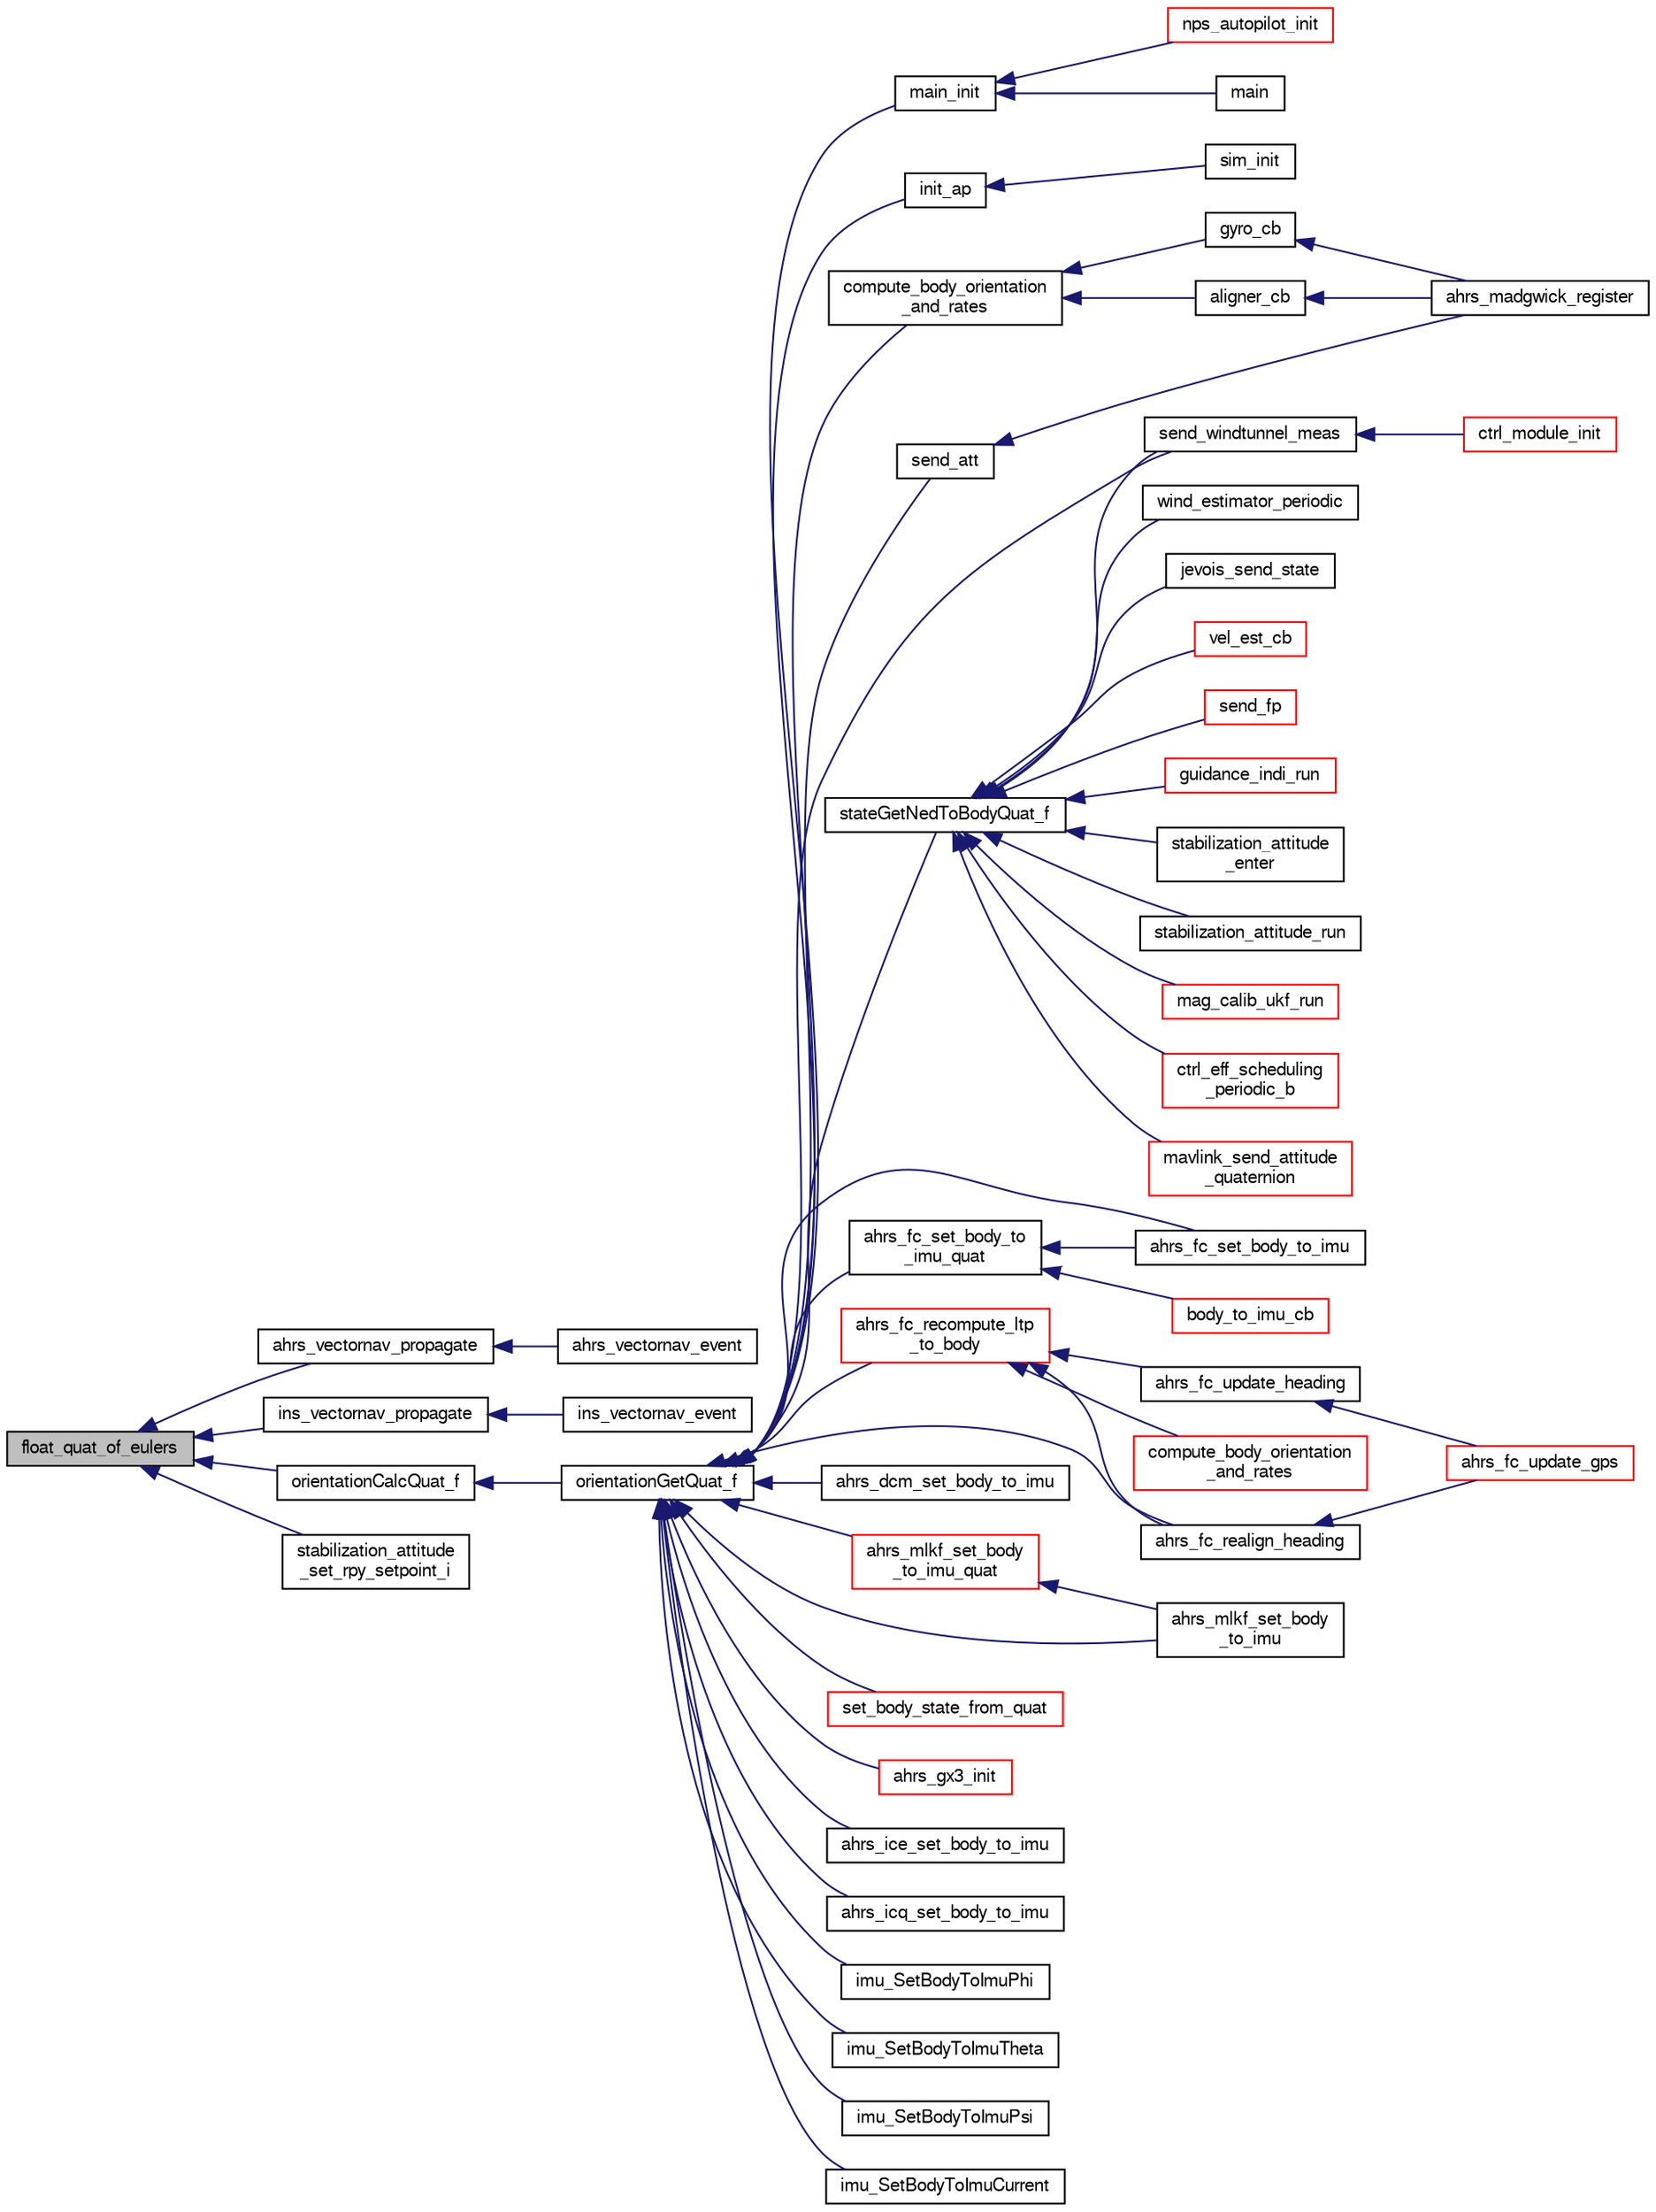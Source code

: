 digraph "float_quat_of_eulers"
{
  edge [fontname="FreeSans",fontsize="10",labelfontname="FreeSans",labelfontsize="10"];
  node [fontname="FreeSans",fontsize="10",shape=record];
  rankdir="LR";
  Node1 [label="float_quat_of_eulers",height=0.2,width=0.4,color="black", fillcolor="grey75", style="filled", fontcolor="black"];
  Node1 -> Node2 [dir="back",color="midnightblue",fontsize="10",style="solid",fontname="FreeSans"];
  Node2 [label="ahrs_vectornav_propagate",height=0.2,width=0.4,color="black", fillcolor="white", style="filled",URL="$ahrs__vectornav_8h.html#a372720f51165cb35510d524d12881555",tooltip="Read received data. "];
  Node2 -> Node3 [dir="back",color="midnightblue",fontsize="10",style="solid",fontname="FreeSans"];
  Node3 [label="ahrs_vectornav_event",height=0.2,width=0.4,color="black", fillcolor="white", style="filled",URL="$ahrs__vectornav_8h.html#a36bc2168f7e5f7d7a416978206b62098",tooltip="Event handling for Vectornav. "];
  Node1 -> Node4 [dir="back",color="midnightblue",fontsize="10",style="solid",fontname="FreeSans"];
  Node4 [label="ins_vectornav_propagate",height=0.2,width=0.4,color="black", fillcolor="white", style="filled",URL="$ins__vectornav_8h.html#a5e1e0a3cd2eead4dc89bec75e33e5618",tooltip="Propagate the received states into the vehicle state machine. "];
  Node4 -> Node5 [dir="back",color="midnightblue",fontsize="10",style="solid",fontname="FreeSans"];
  Node5 [label="ins_vectornav_event",height=0.2,width=0.4,color="black", fillcolor="white", style="filled",URL="$ins__vectornav_8h.html#abcd265b9bfefa88327260439223dba81",tooltip="Event handling for Vectornav. "];
  Node1 -> Node6 [dir="back",color="midnightblue",fontsize="10",style="solid",fontname="FreeSans"];
  Node6 [label="orientationCalcQuat_f",height=0.2,width=0.4,color="black", fillcolor="white", style="filled",URL="$group__math__orientation__representation.html#ga33edf7d5bd278bed617fb5aa88559dc2"];
  Node6 -> Node7 [dir="back",color="midnightblue",fontsize="10",style="solid",fontname="FreeSans"];
  Node7 [label="orientationGetQuat_f",height=0.2,width=0.4,color="black", fillcolor="white", style="filled",URL="$group__math__orientation__representation.html#ga4bc38966bac43e1f55b2f042d8f2e411",tooltip="Get vehicle body attitude quaternion (float). "];
  Node7 -> Node8 [dir="back",color="midnightblue",fontsize="10",style="solid",fontname="FreeSans"];
  Node8 [label="main_init",height=0.2,width=0.4,color="black", fillcolor="white", style="filled",URL="$demo__ahrs__actuators_8c.html#afaa8374e20b79aaf7cfcea5ad9467ab1"];
  Node8 -> Node9 [dir="back",color="midnightblue",fontsize="10",style="solid",fontname="FreeSans"];
  Node9 [label="main",height=0.2,width=0.4,color="black", fillcolor="white", style="filled",URL="$demo__ahrs__actuators_8c.html#a840291bc02cba5474a4cb46a9b9566fe"];
  Node8 -> Node10 [dir="back",color="midnightblue",fontsize="10",style="solid",fontname="FreeSans"];
  Node10 [label="nps_autopilot_init",height=0.2,width=0.4,color="red", fillcolor="white", style="filled",URL="$nps__autopilot__rotorcraft_8c.html#a3348493e992edd2442581c1d09446b4b"];
  Node7 -> Node11 [dir="back",color="midnightblue",fontsize="10",style="solid",fontname="FreeSans"];
  Node11 [label="init_ap",height=0.2,width=0.4,color="black", fillcolor="white", style="filled",URL="$fixedwing_2main__ap_8h.html#a0913f0248fbbe56a5ec65e10e36c9f30"];
  Node11 -> Node12 [dir="back",color="midnightblue",fontsize="10",style="solid",fontname="FreeSans"];
  Node12 [label="sim_init",height=0.2,width=0.4,color="black", fillcolor="white", style="filled",URL="$sim__ap_8c.html#a739fbef2e03619a863b4d7fd8d0da157"];
  Node7 -> Node13 [dir="back",color="midnightblue",fontsize="10",style="solid",fontname="FreeSans"];
  Node13 [label="send_att",height=0.2,width=0.4,color="black", fillcolor="white", style="filled",URL="$ahrs__madgwick__wrapper_8c.html#ae9244e1c3c685a32cc7ac97134ea6f6d"];
  Node13 -> Node14 [dir="back",color="midnightblue",fontsize="10",style="solid",fontname="FreeSans"];
  Node14 [label="ahrs_madgwick_register",height=0.2,width=0.4,color="black", fillcolor="white", style="filled",URL="$ahrs__madgwick__wrapper_8h.html#aba61b0738249ab4a910d0b8b9c56a897"];
  Node7 -> Node15 [dir="back",color="midnightblue",fontsize="10",style="solid",fontname="FreeSans"];
  Node15 [label="compute_body_orientation\l_and_rates",height=0.2,width=0.4,color="black", fillcolor="white", style="filled",URL="$ahrs__madgwick__wrapper_8c.html#a2e90a05e5a4ca369d0308bb72e68171d",tooltip="Compute body orientation and rates from imu orientation and rates. "];
  Node15 -> Node16 [dir="back",color="midnightblue",fontsize="10",style="solid",fontname="FreeSans"];
  Node16 [label="aligner_cb",height=0.2,width=0.4,color="black", fillcolor="white", style="filled",URL="$ahrs__madgwick__wrapper_8c.html#abb508f672663ab1485eae5b9e1799f21"];
  Node16 -> Node14 [dir="back",color="midnightblue",fontsize="10",style="solid",fontname="FreeSans"];
  Node15 -> Node17 [dir="back",color="midnightblue",fontsize="10",style="solid",fontname="FreeSans"];
  Node17 [label="gyro_cb",height=0.2,width=0.4,color="black", fillcolor="white", style="filled",URL="$ahrs__madgwick__wrapper_8c.html#a47e1ea35fdb43af72537c6c9f38b889d",tooltip="Call ahrs_madgwick_propagate on new gyro measurements. "];
  Node17 -> Node14 [dir="back",color="midnightblue",fontsize="10",style="solid",fontname="FreeSans"];
  Node7 -> Node18 [dir="back",color="midnightblue",fontsize="10",style="solid",fontname="FreeSans"];
  Node18 [label="send_windtunnel_meas",height=0.2,width=0.4,color="black", fillcolor="white", style="filled",URL="$ctrl__windtunnel_8c.html#a1cab972d3006ddc369bf0e770a37418a"];
  Node18 -> Node19 [dir="back",color="midnightblue",fontsize="10",style="solid",fontname="FreeSans"];
  Node19 [label="ctrl_module_init",height=0.2,width=0.4,color="red", fillcolor="white", style="filled",URL="$ctrl__windtunnel_8c.html#a2a7323cb20a25d04675e7029725d0f06"];
  Node7 -> Node20 [dir="back",color="midnightblue",fontsize="10",style="solid",fontname="FreeSans"];
  Node20 [label="stateGetNedToBodyQuat_f",height=0.2,width=0.4,color="black", fillcolor="white", style="filled",URL="$group__state__attitude.html#gae03bd8f94b7150506835b77060b73311",tooltip="Get vehicle body attitude quaternion (float). "];
  Node20 -> Node21 [dir="back",color="midnightblue",fontsize="10",style="solid",fontname="FreeSans"];
  Node21 [label="send_fp",height=0.2,width=0.4,color="red", fillcolor="white", style="filled",URL="$rotorcraft_2autopilot__firmware_8c.html#acaec1d6d2a2c682a3236c28974830807"];
  Node20 -> Node22 [dir="back",color="midnightblue",fontsize="10",style="solid",fontname="FreeSans"];
  Node22 [label="guidance_indi_run",height=0.2,width=0.4,color="red", fillcolor="white", style="filled",URL="$guidance__indi__hybrid_8h.html#afa3b5095f6b5beadbb8662d3b3519bc9"];
  Node20 -> Node23 [dir="back",color="midnightblue",fontsize="10",style="solid",fontname="FreeSans"];
  Node23 [label="stabilization_attitude\l_enter",height=0.2,width=0.4,color="black", fillcolor="white", style="filled",URL="$stabilization__attitude__quat__float_8c.html#a23f862ca823e6fd23fc9c111178be077"];
  Node20 -> Node24 [dir="back",color="midnightblue",fontsize="10",style="solid",fontname="FreeSans"];
  Node24 [label="stabilization_attitude_run",height=0.2,width=0.4,color="black", fillcolor="white", style="filled",URL="$stabilization__attitude__quat__float_8c.html#a18a45e70bf2fae908ece863a764f777b"];
  Node20 -> Node25 [dir="back",color="midnightblue",fontsize="10",style="solid",fontname="FreeSans"];
  Node25 [label="mag_calib_ukf_run",height=0.2,width=0.4,color="red", fillcolor="white", style="filled",URL="$mag__calib__ukf_8c.html#ae7d76e150aae78dee055b5155d7c5af0",tooltip="Callback function run for every new mag measurement. "];
  Node20 -> Node26 [dir="back",color="midnightblue",fontsize="10",style="solid",fontname="FreeSans"];
  Node26 [label="ctrl_eff_scheduling\l_periodic_b",height=0.2,width=0.4,color="red", fillcolor="white", style="filled",URL="$ctrl__effectiveness__scheduling_8h.html#a5eaf014aef60dc4f95aa363e248a46ac"];
  Node20 -> Node18 [dir="back",color="midnightblue",fontsize="10",style="solid",fontname="FreeSans"];
  Node20 -> Node27 [dir="back",color="midnightblue",fontsize="10",style="solid",fontname="FreeSans"];
  Node27 [label="mavlink_send_attitude\l_quaternion",height=0.2,width=0.4,color="red", fillcolor="white", style="filled",URL="$mavlink_8c.html#a6a99bc39299168db89d0b0ad07375cfb"];
  Node20 -> Node28 [dir="back",color="midnightblue",fontsize="10",style="solid",fontname="FreeSans"];
  Node28 [label="wind_estimator_periodic",height=0.2,width=0.4,color="black", fillcolor="white", style="filled",URL="$wind__estimator_8h.html#a0a4f52d63873704d3581f69f44d71751"];
  Node20 -> Node29 [dir="back",color="midnightblue",fontsize="10",style="solid",fontname="FreeSans"];
  Node29 [label="jevois_send_state",height=0.2,width=0.4,color="black", fillcolor="white", style="filled",URL="$jevois_8h.html#aaabffd8949fd232243751b5dbf121d60",tooltip="Send state to camera. "];
  Node20 -> Node30 [dir="back",color="midnightblue",fontsize="10",style="solid",fontname="FreeSans"];
  Node30 [label="vel_est_cb",height=0.2,width=0.4,color="red", fillcolor="white", style="filled",URL="$ins__int_8c.html#ab7a554a8b8a96f387e80452251fc404f"];
  Node7 -> Node31 [dir="back",color="midnightblue",fontsize="10",style="solid",fontname="FreeSans"];
  Node31 [label="ahrs_fc_realign_heading",height=0.2,width=0.4,color="black", fillcolor="white", style="filled",URL="$ahrs__float__cmpl_8h.html#aaabc7dc5bd1a6623dfd6b6642badcb1c",tooltip="Hard reset yaw to a heading. "];
  Node31 -> Node32 [dir="back",color="midnightblue",fontsize="10",style="solid",fontname="FreeSans"];
  Node32 [label="ahrs_fc_update_gps",height=0.2,width=0.4,color="red", fillcolor="white", style="filled",URL="$ahrs__float__cmpl_8h.html#ad866a4c74ddf87b458a8cadc7a002ef2"];
  Node7 -> Node33 [dir="back",color="midnightblue",fontsize="10",style="solid",fontname="FreeSans"];
  Node33 [label="ahrs_fc_set_body_to_imu",height=0.2,width=0.4,color="black", fillcolor="white", style="filled",URL="$ahrs__float__cmpl_8h.html#abcc12ae7ea66597015282905a669d8e6"];
  Node7 -> Node34 [dir="back",color="midnightblue",fontsize="10",style="solid",fontname="FreeSans"];
  Node34 [label="ahrs_fc_set_body_to\l_imu_quat",height=0.2,width=0.4,color="black", fillcolor="white", style="filled",URL="$ahrs__float__cmpl_8h.html#af7031b11bbdd78128a0f654b1e95aeec"];
  Node34 -> Node33 [dir="back",color="midnightblue",fontsize="10",style="solid",fontname="FreeSans"];
  Node34 -> Node35 [dir="back",color="midnightblue",fontsize="10",style="solid",fontname="FreeSans"];
  Node35 [label="body_to_imu_cb",height=0.2,width=0.4,color="red", fillcolor="white", style="filled",URL="$ahrs__float__cmpl__wrapper_8c.html#ab5f6300c213088a4ea0598baafb5e736"];
  Node7 -> Node36 [dir="back",color="midnightblue",fontsize="10",style="solid",fontname="FreeSans"];
  Node36 [label="ahrs_fc_recompute_ltp\l_to_body",height=0.2,width=0.4,color="red", fillcolor="white", style="filled",URL="$ahrs__float__cmpl_8h.html#a9a73bda8896ecb4c0faaf991834393ed"];
  Node36 -> Node31 [dir="back",color="midnightblue",fontsize="10",style="solid",fontname="FreeSans"];
  Node36 -> Node37 [dir="back",color="midnightblue",fontsize="10",style="solid",fontname="FreeSans"];
  Node37 [label="ahrs_fc_update_heading",height=0.2,width=0.4,color="black", fillcolor="white", style="filled",URL="$ahrs__float__cmpl_8h.html#aebdc25e0d7025b98b96153d54e2b29c1",tooltip="Update yaw based on a heading measurement. "];
  Node37 -> Node32 [dir="back",color="midnightblue",fontsize="10",style="solid",fontname="FreeSans"];
  Node36 -> Node38 [dir="back",color="midnightblue",fontsize="10",style="solid",fontname="FreeSans"];
  Node38 [label="compute_body_orientation\l_and_rates",height=0.2,width=0.4,color="red", fillcolor="white", style="filled",URL="$ahrs__float__cmpl__wrapper_8c.html#a2e90a05e5a4ca369d0308bb72e68171d",tooltip="Compute body orientation and rates from imu orientation and rates. "];
  Node7 -> Node39 [dir="back",color="midnightblue",fontsize="10",style="solid",fontname="FreeSans"];
  Node39 [label="ahrs_dcm_set_body_to_imu",height=0.2,width=0.4,color="black", fillcolor="white", style="filled",URL="$ahrs__float__dcm_8h.html#a7f3247a388db0709627a935f09a7b406"];
  Node7 -> Node40 [dir="back",color="midnightblue",fontsize="10",style="solid",fontname="FreeSans"];
  Node40 [label="ahrs_mlkf_set_body\l_to_imu",height=0.2,width=0.4,color="black", fillcolor="white", style="filled",URL="$ahrs__float__mlkf_8h.html#a91ca1fddae202f8c91628a150ec45191"];
  Node7 -> Node41 [dir="back",color="midnightblue",fontsize="10",style="solid",fontname="FreeSans"];
  Node41 [label="ahrs_mlkf_set_body\l_to_imu_quat",height=0.2,width=0.4,color="red", fillcolor="white", style="filled",URL="$ahrs__float__mlkf_8h.html#a7141f7d6d16d040b38e15c0f3f3fbe47"];
  Node41 -> Node40 [dir="back",color="midnightblue",fontsize="10",style="solid",fontname="FreeSans"];
  Node7 -> Node42 [dir="back",color="midnightblue",fontsize="10",style="solid",fontname="FreeSans"];
  Node42 [label="set_body_state_from_quat",height=0.2,width=0.4,color="red", fillcolor="white", style="filled",URL="$ahrs__float__mlkf__wrapper_8c.html#abea8ede7c8ebc5179487d3464ab513bb",tooltip="Compute body orientation and rates from imu orientation and rates. "];
  Node7 -> Node43 [dir="back",color="midnightblue",fontsize="10",style="solid",fontname="FreeSans"];
  Node43 [label="ahrs_gx3_init",height=0.2,width=0.4,color="red", fillcolor="white", style="filled",URL="$ahrs__gx3_8h.html#a1bfc031861e1be9e66e7551d2e3eef11"];
  Node7 -> Node44 [dir="back",color="midnightblue",fontsize="10",style="solid",fontname="FreeSans"];
  Node44 [label="ahrs_ice_set_body_to_imu",height=0.2,width=0.4,color="black", fillcolor="white", style="filled",URL="$ahrs__int__cmpl__euler_8h.html#a40fcc3122d1bac5f0d575ed95c64573a"];
  Node7 -> Node45 [dir="back",color="midnightblue",fontsize="10",style="solid",fontname="FreeSans"];
  Node45 [label="ahrs_icq_set_body_to_imu",height=0.2,width=0.4,color="black", fillcolor="white", style="filled",URL="$ahrs__int__cmpl__quat_8h.html#a8e3ef1cad28d70b692c4fce45d291ae8"];
  Node7 -> Node46 [dir="back",color="midnightblue",fontsize="10",style="solid",fontname="FreeSans"];
  Node46 [label="imu_SetBodyToImuPhi",height=0.2,width=0.4,color="black", fillcolor="white", style="filled",URL="$imu_8h.html#ac50fba336ca2c337f240bab0db44f64e"];
  Node7 -> Node47 [dir="back",color="midnightblue",fontsize="10",style="solid",fontname="FreeSans"];
  Node47 [label="imu_SetBodyToImuTheta",height=0.2,width=0.4,color="black", fillcolor="white", style="filled",URL="$imu_8h.html#a3e25b56c5719a23e494568696083459e"];
  Node7 -> Node48 [dir="back",color="midnightblue",fontsize="10",style="solid",fontname="FreeSans"];
  Node48 [label="imu_SetBodyToImuPsi",height=0.2,width=0.4,color="black", fillcolor="white", style="filled",URL="$imu_8h.html#a88ec31da12a499ee7b47fe11b4ccfa4e"];
  Node7 -> Node49 [dir="back",color="midnightblue",fontsize="10",style="solid",fontname="FreeSans"];
  Node49 [label="imu_SetBodyToImuCurrent",height=0.2,width=0.4,color="black", fillcolor="white", style="filled",URL="$imu_8h.html#a931916ce562dfa28e02e0a6001dddc43"];
  Node1 -> Node50 [dir="back",color="midnightblue",fontsize="10",style="solid",fontname="FreeSans"];
  Node50 [label="stabilization_attitude\l_set_rpy_setpoint_i",height=0.2,width=0.4,color="black", fillcolor="white", style="filled",URL="$stabilization__attitude__quat__float_8c.html#ac064607f64988793cadfe5ed346b269f"];
}
